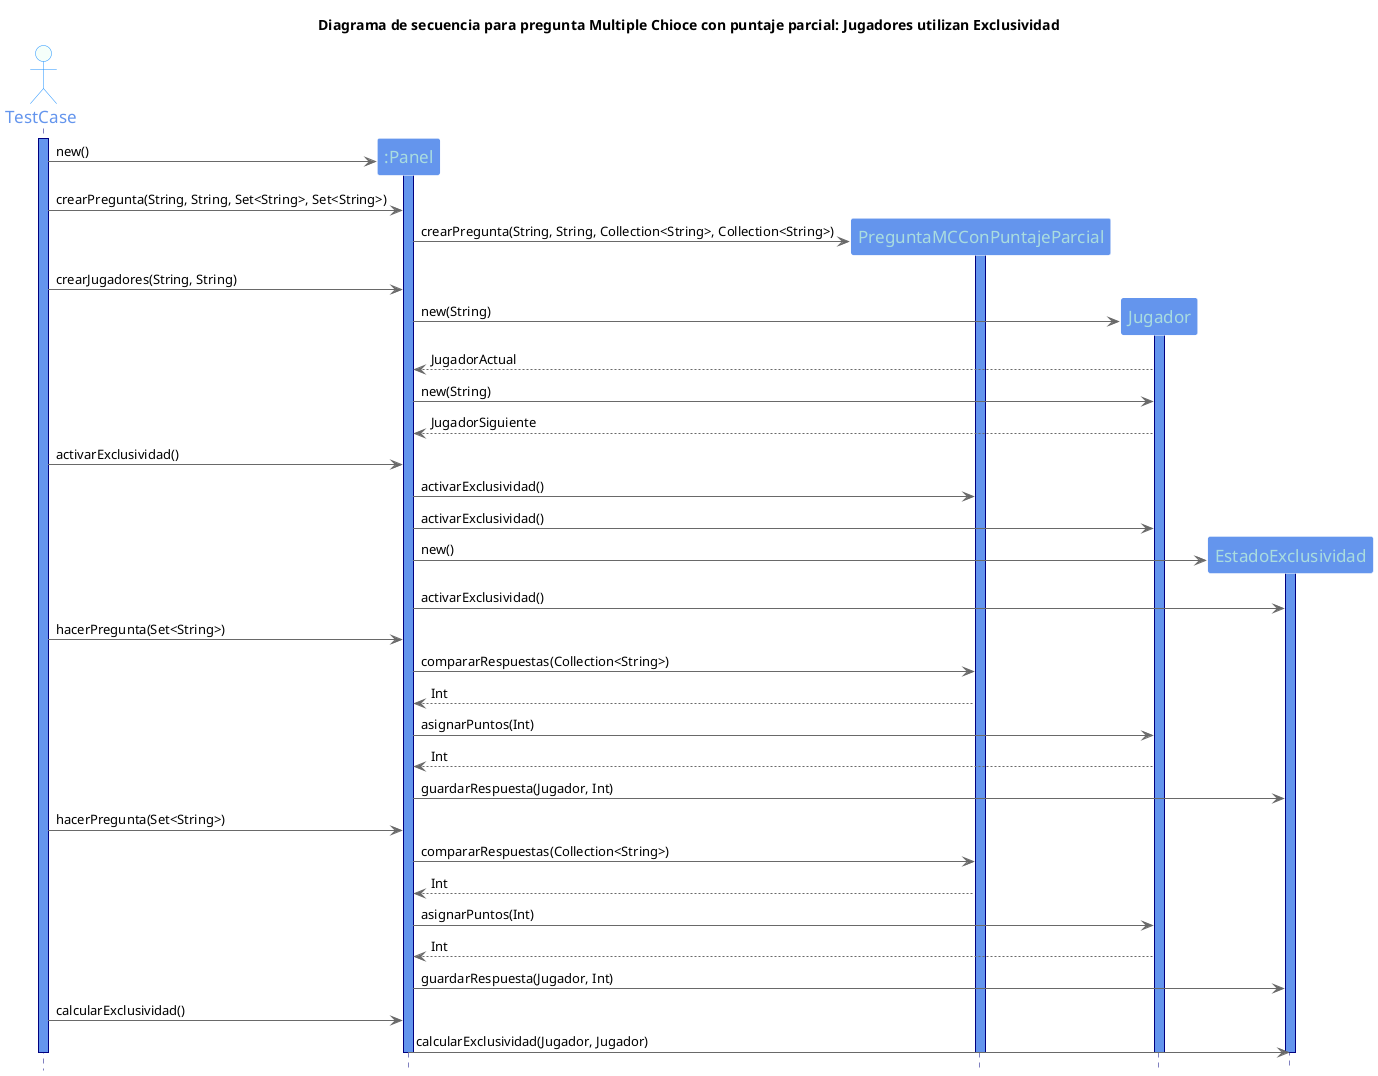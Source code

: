 @startuml

title Diagrama de secuencia para pregunta Multiple Chioce con puntaje parcial: Jugadores utilizan Exclusividad

hide footbox
skinparam backgroundColor white

skinparam sequence {
ArrowColor DimGray
ActorBorderColor DodgerBlue
LifeLineBorderColor Navy
LifeLineBackgroundColor CornflowerBlue
ParticipantBorderColor LighSlateGray
ParticipantBackgroundColor CornflowerBlue
ParticipantFontName Impact
ParticipantFontSize 17
ParticipantFontColor #A9DCDF
ActorBackgroundColor mintCream
ActorFontColor CornflowerBlue
ActorFontSize 17
ActorFontName Aapex
}

actor TestCase
activate TestCase

participant ":Panel" as Panel
create Panel
TestCase -> Panel : new()
activate Panel

TestCase -> Panel : crearPregunta(String, String, Set<String>, Set<String>)



create PreguntaMCConPuntajeParcial
Panel -> PreguntaMCConPuntajeParcial : crearPregunta(String, String, Collection<String>, Collection<String>)
activate PreguntaMCConPuntajeParcial

TestCase -> Panel: crearJugadores(String, String)
create Jugador
Panel -> Jugador: new(String)
activate Jugador
Jugador --> Panel: JugadorActual
Panel -> Jugador: new(String)
Jugador --> Panel: JugadorSiguiente

TestCase -> Panel: activarExclusividad()
Panel -> PreguntaMCConPuntajeParcial:activarExclusividad()
Panel -> Jugador:activarExclusividad()
create EstadoExclusividad
Panel -> EstadoExclusividad:new()
activate EstadoExclusividad
Panel -> EstadoExclusividad:activarExclusividad()

TestCase -> Panel: hacerPregunta(Set<String>)
Panel -> PreguntaMCConPuntajeParcial: compararRespuestas(Collection<String>)
PreguntaMCConPuntajeParcial --> Panel: Int
Panel -> Jugador: asignarPuntos(Int)
Jugador --> Panel: Int
Panel -> EstadoExclusividad: guardarRespuesta(Jugador, Int)

TestCase -> Panel: hacerPregunta(Set<String>)
Panel -> PreguntaMCConPuntajeParcial: compararRespuestas(Collection<String>)
PreguntaMCConPuntajeParcial --> Panel: Int
Panel -> Jugador: asignarPuntos(Int)
Jugador --> Panel: Int
Panel -> EstadoExclusividad: guardarRespuesta(Jugador, Int)

TestCase -> Panel: calcularExclusividad()
Panel -> EstadoExclusividad: calcularExclusividad(Jugador, Jugador)

deactivate EstadoExclusividad
deactivate PreguntaMCConPuntajeParcial
deactivate Jugador
deactivate Panel
deactivate TestCase

@enduml